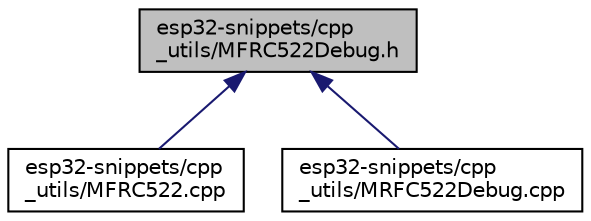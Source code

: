 digraph "esp32-snippets/cpp_utils/MFRC522Debug.h"
{
  edge [fontname="Helvetica",fontsize="10",labelfontname="Helvetica",labelfontsize="10"];
  node [fontname="Helvetica",fontsize="10",shape=record];
  Node6 [label="esp32-snippets/cpp\l_utils/MFRC522Debug.h",height=0.2,width=0.4,color="black", fillcolor="grey75", style="filled", fontcolor="black"];
  Node6 -> Node7 [dir="back",color="midnightblue",fontsize="10",style="solid",fontname="Helvetica"];
  Node7 [label="esp32-snippets/cpp\l_utils/MFRC522.cpp",height=0.2,width=0.4,color="black", fillcolor="white", style="filled",URL="$_m_f_r_c522_8cpp.html"];
  Node6 -> Node8 [dir="back",color="midnightblue",fontsize="10",style="solid",fontname="Helvetica"];
  Node8 [label="esp32-snippets/cpp\l_utils/MRFC522Debug.cpp",height=0.2,width=0.4,color="black", fillcolor="white", style="filled",URL="$_m_r_f_c522_debug_8cpp.html"];
}
